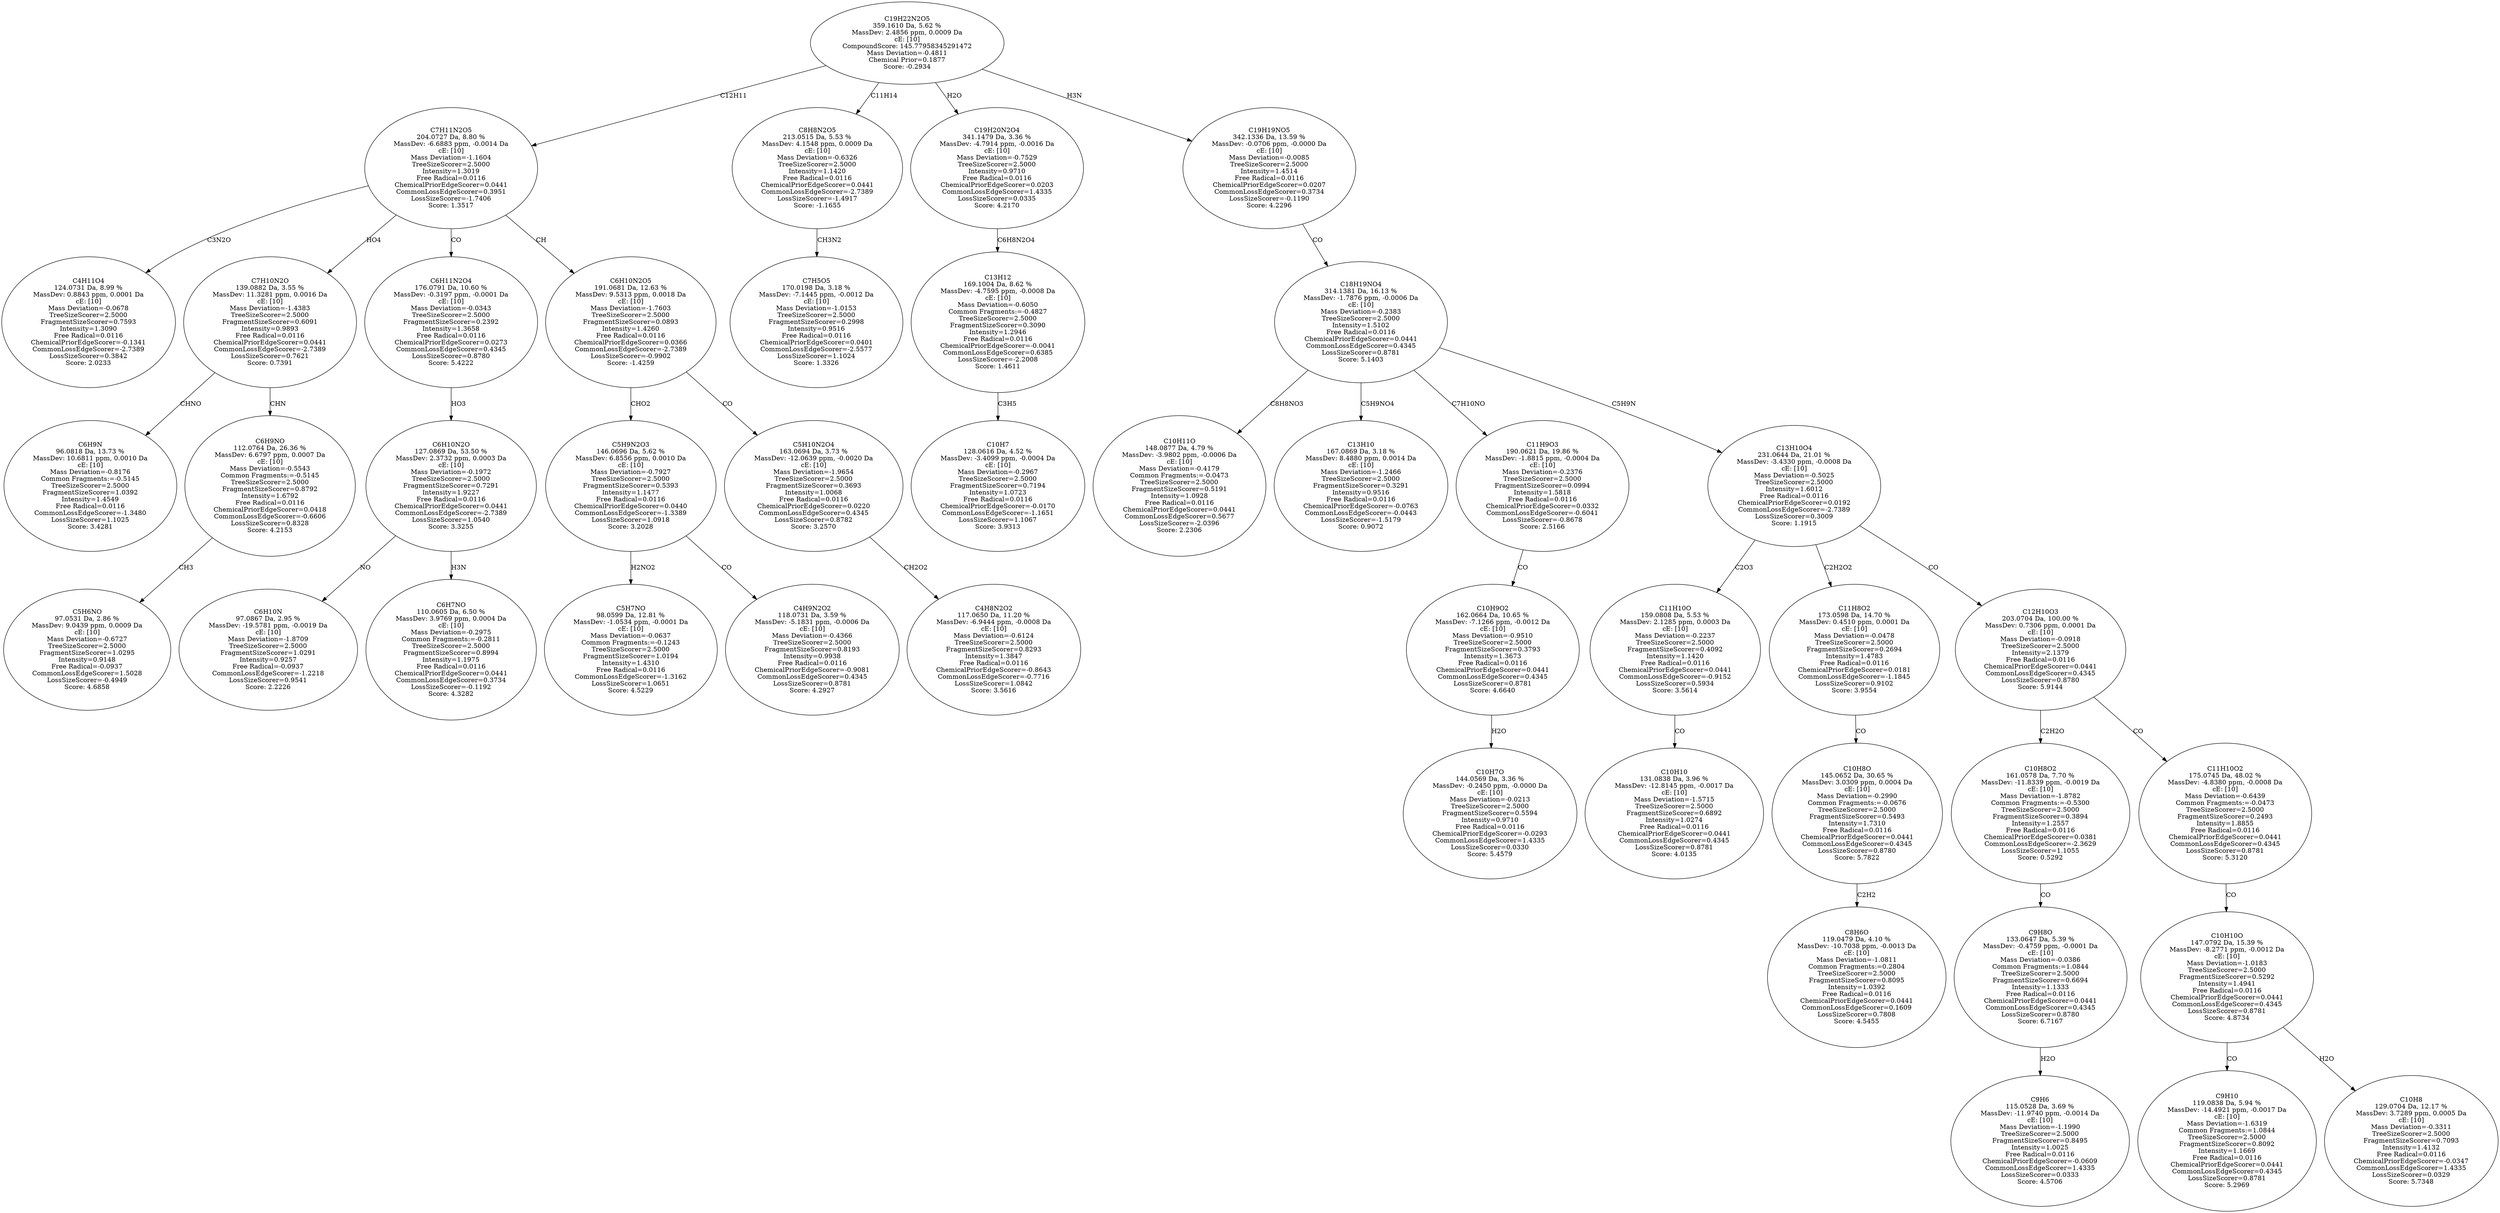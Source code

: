 strict digraph {
v1 [label="C4H11O4\n124.0731 Da, 8.99 %\nMassDev: 0.8843 ppm, 0.0001 Da\ncE: [10]\nMass Deviation=-0.0678\nTreeSizeScorer=2.5000\nFragmentSizeScorer=0.7593\nIntensity=1.3090\nFree Radical=0.0116\nChemicalPriorEdgeScorer=-0.1341\nCommonLossEdgeScorer=-2.7389\nLossSizeScorer=0.3842\nScore: 2.0233"];
v2 [label="C6H9N\n96.0818 Da, 13.73 %\nMassDev: 10.6811 ppm, 0.0010 Da\ncE: [10]\nMass Deviation=-0.8176\nCommon Fragments:=-0.5145\nTreeSizeScorer=2.5000\nFragmentSizeScorer=1.0392\nIntensity=1.4549\nFree Radical=0.0116\nCommonLossEdgeScorer=-1.3480\nLossSizeScorer=1.1025\nScore: 3.4281"];
v3 [label="C5H6NO\n97.0531 Da, 2.86 %\nMassDev: 9.0439 ppm, 0.0009 Da\ncE: [10]\nMass Deviation=-0.6727\nTreeSizeScorer=2.5000\nFragmentSizeScorer=1.0295\nIntensity=0.9148\nFree Radical=-0.0937\nCommonLossEdgeScorer=1.5028\nLossSizeScorer=-0.4949\nScore: 4.6858"];
v4 [label="C6H9NO\n112.0764 Da, 26.36 %\nMassDev: 6.6797 ppm, 0.0007 Da\ncE: [10]\nMass Deviation=-0.5543\nCommon Fragments:=-0.5145\nTreeSizeScorer=2.5000\nFragmentSizeScorer=0.8792\nIntensity=1.6792\nFree Radical=0.0116\nChemicalPriorEdgeScorer=0.0418\nCommonLossEdgeScorer=-0.6606\nLossSizeScorer=0.8328\nScore: 4.2153"];
v5 [label="C7H10N2O\n139.0882 Da, 3.55 %\nMassDev: 11.3281 ppm, 0.0016 Da\ncE: [10]\nMass Deviation=-1.4383\nTreeSizeScorer=2.5000\nFragmentSizeScorer=0.6091\nIntensity=0.9893\nFree Radical=0.0116\nChemicalPriorEdgeScorer=0.0441\nCommonLossEdgeScorer=-2.7389\nLossSizeScorer=0.7621\nScore: 0.7391"];
v6 [label="C6H10N\n97.0867 Da, 2.95 %\nMassDev: -19.5781 ppm, -0.0019 Da\ncE: [10]\nMass Deviation=-1.8709\nTreeSizeScorer=2.5000\nFragmentSizeScorer=1.0291\nIntensity=0.9257\nFree Radical=-0.0937\nCommonLossEdgeScorer=-1.2218\nLossSizeScorer=0.9541\nScore: 2.2226"];
v7 [label="C6H7NO\n110.0605 Da, 6.50 %\nMassDev: 3.9769 ppm, 0.0004 Da\ncE: [10]\nMass Deviation=-0.2975\nCommon Fragments:=-0.2811\nTreeSizeScorer=2.5000\nFragmentSizeScorer=0.8994\nIntensity=1.1975\nFree Radical=0.0116\nChemicalPriorEdgeScorer=0.0441\nCommonLossEdgeScorer=0.3734\nLossSizeScorer=-0.1192\nScore: 4.3282"];
v8 [label="C6H10N2O\n127.0869 Da, 53.50 %\nMassDev: 2.3732 ppm, 0.0003 Da\ncE: [10]\nMass Deviation=-0.1972\nTreeSizeScorer=2.5000\nFragmentSizeScorer=0.7291\nIntensity=1.9227\nFree Radical=0.0116\nChemicalPriorEdgeScorer=0.0441\nCommonLossEdgeScorer=-2.7389\nLossSizeScorer=1.0540\nScore: 3.3255"];
v9 [label="C6H11N2O4\n176.0791 Da, 10.60 %\nMassDev: -0.3197 ppm, -0.0001 Da\ncE: [10]\nMass Deviation=-0.0343\nTreeSizeScorer=2.5000\nFragmentSizeScorer=0.2392\nIntensity=1.3658\nFree Radical=0.0116\nChemicalPriorEdgeScorer=0.0273\nCommonLossEdgeScorer=0.4345\nLossSizeScorer=0.8780\nScore: 5.4222"];
v10 [label="C5H7NO\n98.0599 Da, 12.81 %\nMassDev: -1.0534 ppm, -0.0001 Da\ncE: [10]\nMass Deviation=-0.0637\nCommon Fragments:=-0.1243\nTreeSizeScorer=2.5000\nFragmentSizeScorer=1.0194\nIntensity=1.4310\nFree Radical=0.0116\nCommonLossEdgeScorer=-1.3162\nLossSizeScorer=1.0651\nScore: 4.5229"];
v11 [label="C4H9N2O2\n118.0731 Da, 3.59 %\nMassDev: -5.1831 ppm, -0.0006 Da\ncE: [10]\nMass Deviation=-0.4366\nTreeSizeScorer=2.5000\nFragmentSizeScorer=0.8193\nIntensity=0.9938\nFree Radical=0.0116\nChemicalPriorEdgeScorer=-0.9081\nCommonLossEdgeScorer=0.4345\nLossSizeScorer=0.8781\nScore: 4.2927"];
v12 [label="C5H9N2O3\n146.0696 Da, 5.62 %\nMassDev: 6.8556 ppm, 0.0010 Da\ncE: [10]\nMass Deviation=-0.7927\nTreeSizeScorer=2.5000\nFragmentSizeScorer=0.5393\nIntensity=1.1477\nFree Radical=0.0116\nChemicalPriorEdgeScorer=0.0440\nCommonLossEdgeScorer=-1.3389\nLossSizeScorer=1.0918\nScore: 3.2028"];
v13 [label="C4H8N2O2\n117.0650 Da, 11.20 %\nMassDev: -6.9444 ppm, -0.0008 Da\ncE: [10]\nMass Deviation=-0.6124\nTreeSizeScorer=2.5000\nFragmentSizeScorer=0.8293\nIntensity=1.3847\nFree Radical=0.0116\nChemicalPriorEdgeScorer=-0.8643\nCommonLossEdgeScorer=-0.7716\nLossSizeScorer=1.0842\nScore: 3.5616"];
v14 [label="C5H10N2O4\n163.0694 Da, 3.73 %\nMassDev: -12.0639 ppm, -0.0020 Da\ncE: [10]\nMass Deviation=-1.9654\nTreeSizeScorer=2.5000\nFragmentSizeScorer=0.3693\nIntensity=1.0068\nFree Radical=0.0116\nChemicalPriorEdgeScorer=0.0220\nCommonLossEdgeScorer=0.4345\nLossSizeScorer=0.8782\nScore: 3.2570"];
v15 [label="C6H10N2O5\n191.0681 Da, 12.63 %\nMassDev: 9.5313 ppm, 0.0018 Da\ncE: [10]\nMass Deviation=-1.7603\nTreeSizeScorer=2.5000\nFragmentSizeScorer=0.0893\nIntensity=1.4260\nFree Radical=0.0116\nChemicalPriorEdgeScorer=0.0366\nCommonLossEdgeScorer=-2.7389\nLossSizeScorer=-0.9902\nScore: -1.4259"];
v16 [label="C7H11N2O5\n204.0727 Da, 8.80 %\nMassDev: -6.6883 ppm, -0.0014 Da\ncE: [10]\nMass Deviation=-1.1604\nTreeSizeScorer=2.5000\nIntensity=1.3019\nFree Radical=0.0116\nChemicalPriorEdgeScorer=0.0441\nCommonLossEdgeScorer=0.3951\nLossSizeScorer=-1.7406\nScore: 1.3517"];
v17 [label="C7H5O5\n170.0198 Da, 3.18 %\nMassDev: -7.1445 ppm, -0.0012 Da\ncE: [10]\nMass Deviation=-1.0153\nTreeSizeScorer=2.5000\nFragmentSizeScorer=0.2998\nIntensity=0.9516\nFree Radical=0.0116\nChemicalPriorEdgeScorer=0.0401\nCommonLossEdgeScorer=-2.5577\nLossSizeScorer=1.1024\nScore: 1.3326"];
v18 [label="C8H8N2O5\n213.0515 Da, 5.53 %\nMassDev: 4.1548 ppm, 0.0009 Da\ncE: [10]\nMass Deviation=-0.6326\nTreeSizeScorer=2.5000\nIntensity=1.1420\nFree Radical=0.0116\nChemicalPriorEdgeScorer=0.0441\nCommonLossEdgeScorer=-2.7389\nLossSizeScorer=-1.4917\nScore: -1.1655"];
v19 [label="C10H7\n128.0616 Da, 4.52 %\nMassDev: -3.4099 ppm, -0.0004 Da\ncE: [10]\nMass Deviation=-0.2967\nTreeSizeScorer=2.5000\nFragmentSizeScorer=0.7194\nIntensity=1.0723\nFree Radical=0.0116\nChemicalPriorEdgeScorer=-0.0170\nCommonLossEdgeScorer=-1.1651\nLossSizeScorer=1.1067\nScore: 3.9313"];
v20 [label="C13H12\n169.1004 Da, 8.62 %\nMassDev: -4.7595 ppm, -0.0008 Da\ncE: [10]\nMass Deviation=-0.6050\nCommon Fragments:=-0.4827\nTreeSizeScorer=2.5000\nFragmentSizeScorer=0.3090\nIntensity=1.2946\nFree Radical=0.0116\nChemicalPriorEdgeScorer=-0.0041\nCommonLossEdgeScorer=0.6385\nLossSizeScorer=-2.2008\nScore: 1.4611"];
v21 [label="C19H20N2O4\n341.1479 Da, 3.36 %\nMassDev: -4.7914 ppm, -0.0016 Da\ncE: [10]\nMass Deviation=-0.7529\nTreeSizeScorer=2.5000\nIntensity=0.9710\nFree Radical=0.0116\nChemicalPriorEdgeScorer=0.0203\nCommonLossEdgeScorer=1.4335\nLossSizeScorer=0.0335\nScore: 4.2170"];
v22 [label="C10H11O\n148.0877 Da, 4.79 %\nMassDev: -3.9802 ppm, -0.0006 Da\ncE: [10]\nMass Deviation=-0.4179\nCommon Fragments:=-0.0473\nTreeSizeScorer=2.5000\nFragmentSizeScorer=0.5191\nIntensity=1.0928\nFree Radical=0.0116\nChemicalPriorEdgeScorer=0.0441\nCommonLossEdgeScorer=0.5677\nLossSizeScorer=-2.0396\nScore: 2.2306"];
v23 [label="C13H10\n167.0869 Da, 3.18 %\nMassDev: 8.4880 ppm, 0.0014 Da\ncE: [10]\nMass Deviation=-1.2466\nTreeSizeScorer=2.5000\nFragmentSizeScorer=0.3291\nIntensity=0.9516\nFree Radical=0.0116\nChemicalPriorEdgeScorer=-0.0763\nCommonLossEdgeScorer=-0.0443\nLossSizeScorer=-1.5179\nScore: 0.9072"];
v24 [label="C10H7O\n144.0569 Da, 3.36 %\nMassDev: -0.2450 ppm, -0.0000 Da\ncE: [10]\nMass Deviation=-0.0213\nTreeSizeScorer=2.5000\nFragmentSizeScorer=0.5594\nIntensity=0.9710\nFree Radical=0.0116\nChemicalPriorEdgeScorer=-0.0293\nCommonLossEdgeScorer=1.4335\nLossSizeScorer=0.0330\nScore: 5.4579"];
v25 [label="C10H9O2\n162.0664 Da, 10.65 %\nMassDev: -7.1266 ppm, -0.0012 Da\ncE: [10]\nMass Deviation=-0.9510\nTreeSizeScorer=2.5000\nFragmentSizeScorer=0.3793\nIntensity=1.3673\nFree Radical=0.0116\nChemicalPriorEdgeScorer=0.0441\nCommonLossEdgeScorer=0.4345\nLossSizeScorer=0.8781\nScore: 4.6640"];
v26 [label="C11H9O3\n190.0621 Da, 19.86 %\nMassDev: -1.8815 ppm, -0.0004 Da\ncE: [10]\nMass Deviation=-0.2376\nTreeSizeScorer=2.5000\nFragmentSizeScorer=0.0994\nIntensity=1.5818\nFree Radical=0.0116\nChemicalPriorEdgeScorer=0.0332\nCommonLossEdgeScorer=-0.6041\nLossSizeScorer=-0.8678\nScore: 2.5166"];
v27 [label="C10H10\n131.0838 Da, 3.96 %\nMassDev: -12.8145 ppm, -0.0017 Da\ncE: [10]\nMass Deviation=-1.5715\nTreeSizeScorer=2.5000\nFragmentSizeScorer=0.6892\nIntensity=1.0274\nFree Radical=0.0116\nChemicalPriorEdgeScorer=0.0441\nCommonLossEdgeScorer=0.4345\nLossSizeScorer=0.8781\nScore: 4.0135"];
v28 [label="C11H10O\n159.0808 Da, 5.53 %\nMassDev: 2.1285 ppm, 0.0003 Da\ncE: [10]\nMass Deviation=-0.2237\nTreeSizeScorer=2.5000\nFragmentSizeScorer=0.4092\nIntensity=1.1420\nFree Radical=0.0116\nChemicalPriorEdgeScorer=0.0441\nCommonLossEdgeScorer=-0.9152\nLossSizeScorer=0.5934\nScore: 3.5614"];
v29 [label="C8H6O\n119.0479 Da, 4.10 %\nMassDev: -10.7038 ppm, -0.0013 Da\ncE: [10]\nMass Deviation=-1.0811\nCommon Fragments:=0.2804\nTreeSizeScorer=2.5000\nFragmentSizeScorer=0.8095\nIntensity=1.0392\nFree Radical=0.0116\nChemicalPriorEdgeScorer=0.0441\nCommonLossEdgeScorer=0.1609\nLossSizeScorer=0.7808\nScore: 4.5455"];
v30 [label="C10H8O\n145.0652 Da, 30.65 %\nMassDev: 3.0309 ppm, 0.0004 Da\ncE: [10]\nMass Deviation=-0.2990\nCommon Fragments:=-0.0676\nTreeSizeScorer=2.5000\nFragmentSizeScorer=0.5493\nIntensity=1.7310\nFree Radical=0.0116\nChemicalPriorEdgeScorer=0.0441\nCommonLossEdgeScorer=0.4345\nLossSizeScorer=0.8780\nScore: 5.7822"];
v31 [label="C11H8O2\n173.0598 Da, 14.70 %\nMassDev: 0.4510 ppm, 0.0001 Da\ncE: [10]\nMass Deviation=-0.0478\nTreeSizeScorer=2.5000\nFragmentSizeScorer=0.2694\nIntensity=1.4783\nFree Radical=0.0116\nChemicalPriorEdgeScorer=0.0181\nCommonLossEdgeScorer=-1.1845\nLossSizeScorer=0.9102\nScore: 3.9554"];
v32 [label="C9H6\n115.0528 Da, 3.69 %\nMassDev: -11.9740 ppm, -0.0014 Da\ncE: [10]\nMass Deviation=-1.1990\nTreeSizeScorer=2.5000\nFragmentSizeScorer=0.8495\nIntensity=1.0025\nFree Radical=0.0116\nChemicalPriorEdgeScorer=-0.0609\nCommonLossEdgeScorer=1.4335\nLossSizeScorer=0.0333\nScore: 4.5706"];
v33 [label="C9H8O\n133.0647 Da, 5.39 %\nMassDev: -0.4759 ppm, -0.0001 Da\ncE: [10]\nMass Deviation=-0.0386\nCommon Fragments:=1.0844\nTreeSizeScorer=2.5000\nFragmentSizeScorer=0.6694\nIntensity=1.1333\nFree Radical=0.0116\nChemicalPriorEdgeScorer=0.0441\nCommonLossEdgeScorer=0.4345\nLossSizeScorer=0.8780\nScore: 6.7167"];
v34 [label="C10H8O2\n161.0578 Da, 7.70 %\nMassDev: -11.8339 ppm, -0.0019 Da\ncE: [10]\nMass Deviation=-1.8782\nCommon Fragments:=-0.5300\nTreeSizeScorer=2.5000\nFragmentSizeScorer=0.3894\nIntensity=1.2557\nFree Radical=0.0116\nChemicalPriorEdgeScorer=0.0381\nCommonLossEdgeScorer=-2.3629\nLossSizeScorer=1.1055\nScore: 0.5292"];
v35 [label="C9H10\n119.0838 Da, 5.94 %\nMassDev: -14.4921 ppm, -0.0017 Da\ncE: [10]\nMass Deviation=-1.6319\nCommon Fragments:=1.0844\nTreeSizeScorer=2.5000\nFragmentSizeScorer=0.8092\nIntensity=1.1669\nFree Radical=0.0116\nChemicalPriorEdgeScorer=0.0441\nCommonLossEdgeScorer=0.4345\nLossSizeScorer=0.8781\nScore: 5.2969"];
v36 [label="C10H8\n129.0704 Da, 12.17 %\nMassDev: 3.7289 ppm, 0.0005 Da\ncE: [10]\nMass Deviation=-0.3311\nTreeSizeScorer=2.5000\nFragmentSizeScorer=0.7093\nIntensity=1.4132\nFree Radical=0.0116\nChemicalPriorEdgeScorer=-0.0347\nCommonLossEdgeScorer=1.4335\nLossSizeScorer=0.0329\nScore: 5.7348"];
v37 [label="C10H10O\n147.0792 Da, 15.39 %\nMassDev: -8.2771 ppm, -0.0012 Da\ncE: [10]\nMass Deviation=-1.0183\nTreeSizeScorer=2.5000\nFragmentSizeScorer=0.5292\nIntensity=1.4941\nFree Radical=0.0116\nChemicalPriorEdgeScorer=0.0441\nCommonLossEdgeScorer=0.4345\nLossSizeScorer=0.8781\nScore: 4.8734"];
v38 [label="C11H10O2\n175.0745 Da, 48.02 %\nMassDev: -4.8380 ppm, -0.0008 Da\ncE: [10]\nMass Deviation=-0.6439\nCommon Fragments:=-0.0473\nTreeSizeScorer=2.5000\nFragmentSizeScorer=0.2493\nIntensity=1.8855\nFree Radical=0.0116\nChemicalPriorEdgeScorer=0.0441\nCommonLossEdgeScorer=0.4345\nLossSizeScorer=0.8781\nScore: 5.3120"];
v39 [label="C12H10O3\n203.0704 Da, 100.00 %\nMassDev: 0.7306 ppm, 0.0001 Da\ncE: [10]\nMass Deviation=-0.0918\nTreeSizeScorer=2.5000\nIntensity=2.1379\nFree Radical=0.0116\nChemicalPriorEdgeScorer=0.0441\nCommonLossEdgeScorer=0.4345\nLossSizeScorer=0.8780\nScore: 5.9144"];
v40 [label="C13H10O4\n231.0644 Da, 21.01 %\nMassDev: -3.4330 ppm, -0.0008 Da\ncE: [10]\nMass Deviation=-0.5025\nTreeSizeScorer=2.5000\nIntensity=1.6012\nFree Radical=0.0116\nChemicalPriorEdgeScorer=0.0192\nCommonLossEdgeScorer=-2.7389\nLossSizeScorer=0.3009\nScore: 1.1915"];
v41 [label="C18H19NO4\n314.1381 Da, 16.13 %\nMassDev: -1.7876 ppm, -0.0006 Da\ncE: [10]\nMass Deviation=-0.2383\nTreeSizeScorer=2.5000\nIntensity=1.5102\nFree Radical=0.0116\nChemicalPriorEdgeScorer=0.0441\nCommonLossEdgeScorer=0.4345\nLossSizeScorer=0.8781\nScore: 5.1403"];
v42 [label="C19H19NO5\n342.1336 Da, 13.59 %\nMassDev: -0.0706 ppm, -0.0000 Da\ncE: [10]\nMass Deviation=-0.0085\nTreeSizeScorer=2.5000\nIntensity=1.4514\nFree Radical=0.0116\nChemicalPriorEdgeScorer=0.0207\nCommonLossEdgeScorer=0.3734\nLossSizeScorer=-0.1190\nScore: 4.2296"];
v43 [label="C19H22N2O5\n359.1610 Da, 5.62 %\nMassDev: 2.4856 ppm, 0.0009 Da\ncE: [10]\nCompoundScore: 145.77958345291472\nMass Deviation=-0.4811\nChemical Prior=0.1877\nScore: -0.2934"];
v16 -> v1 [label="C3N2O"];
v5 -> v2 [label="CHNO"];
v4 -> v3 [label="CH3"];
v5 -> v4 [label="CHN"];
v16 -> v5 [label="HO4"];
v8 -> v6 [label="NO"];
v8 -> v7 [label="H3N"];
v9 -> v8 [label="HO3"];
v16 -> v9 [label="CO"];
v12 -> v10 [label="H2NO2"];
v12 -> v11 [label="CO"];
v15 -> v12 [label="CHO2"];
v14 -> v13 [label="CH2O2"];
v15 -> v14 [label="CO"];
v16 -> v15 [label="CH"];
v43 -> v16 [label="C12H11"];
v18 -> v17 [label="CH3N2"];
v43 -> v18 [label="C11H14"];
v20 -> v19 [label="C3H5"];
v21 -> v20 [label="C6H8N2O4"];
v43 -> v21 [label="H2O"];
v41 -> v22 [label="C8H8NO3"];
v41 -> v23 [label="C5H9NO4"];
v25 -> v24 [label="H2O"];
v26 -> v25 [label="CO"];
v41 -> v26 [label="C7H10NO"];
v28 -> v27 [label="CO"];
v40 -> v28 [label="C2O3"];
v30 -> v29 [label="C2H2"];
v31 -> v30 [label="CO"];
v40 -> v31 [label="C2H2O2"];
v33 -> v32 [label="H2O"];
v34 -> v33 [label="CO"];
v39 -> v34 [label="C2H2O"];
v37 -> v35 [label="CO"];
v37 -> v36 [label="H2O"];
v38 -> v37 [label="CO"];
v39 -> v38 [label="CO"];
v40 -> v39 [label="CO"];
v41 -> v40 [label="C5H9N"];
v42 -> v41 [label="CO"];
v43 -> v42 [label="H3N"];
}